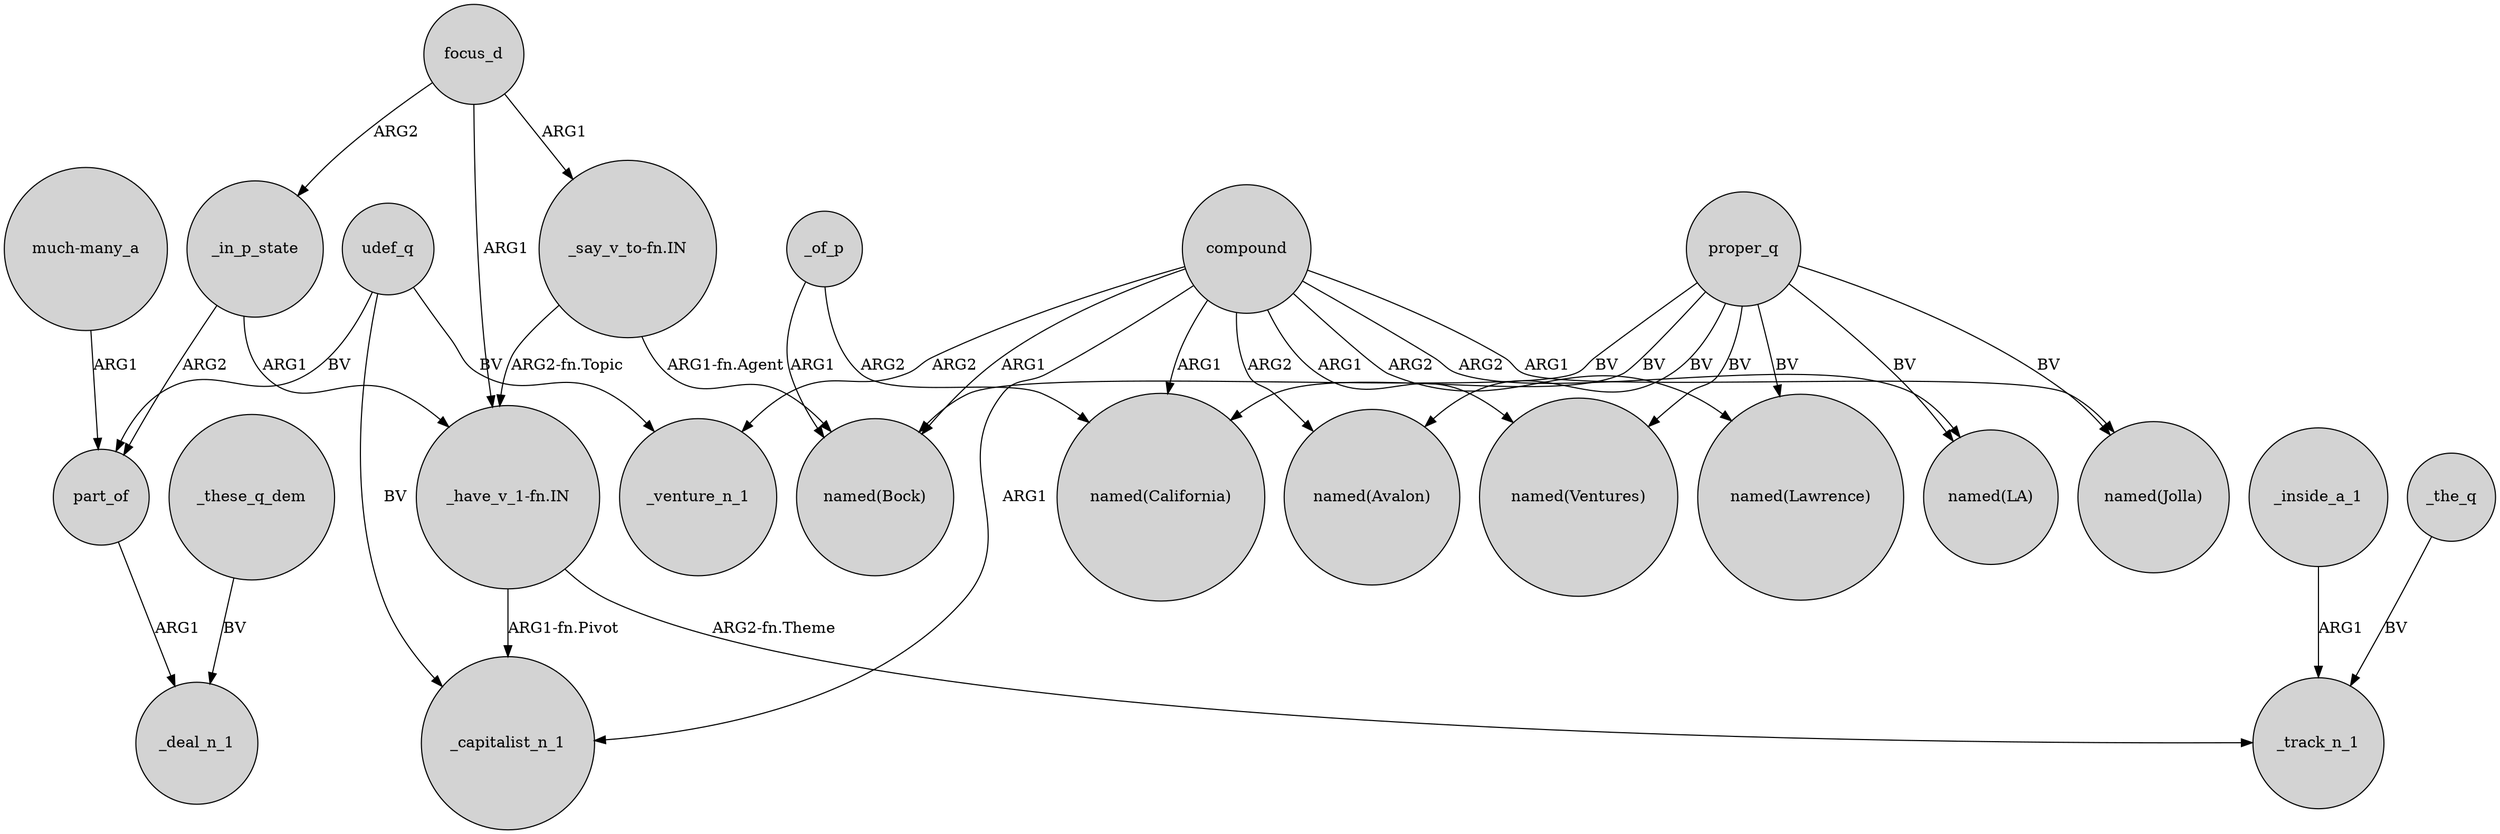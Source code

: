 digraph {
	node [shape=circle style=filled]
	focus_d -> "_have_v_1-fn.IN" [label=ARG1]
	compound -> _venture_n_1 [label=ARG2]
	compound -> "named(Lawrence)" [label=ARG2]
	_of_p -> "named(California)" [label=ARG2]
	proper_q -> "named(Avalon)" [label=BV]
	udef_q -> part_of [label=BV]
	udef_q -> _capitalist_n_1 [label=BV]
	proper_q -> "named(LA)" [label=BV]
	compound -> "named(LA)" [label=ARG2]
	compound -> "named(Avalon)" [label=ARG2]
	"much-many_a" -> part_of [label=ARG1]
	focus_d -> _in_p_state [label=ARG2]
	_in_p_state -> "_have_v_1-fn.IN" [label=ARG1]
	proper_q -> "named(Bock)" [label=BV]
	proper_q -> "named(California)" [label=BV]
	compound -> _capitalist_n_1 [label=ARG1]
	udef_q -> _venture_n_1 [label=BV]
	_the_q -> _track_n_1 [label=BV]
	_these_q_dem -> _deal_n_1 [label=BV]
	compound -> "named(California)" [label=ARG1]
	part_of -> _deal_n_1 [label=ARG1]
	compound -> "named(Jolla)" [label=ARG1]
	compound -> "named(Bock)" [label=ARG1]
	_in_p_state -> part_of [label=ARG2]
	_inside_a_1 -> _track_n_1 [label=ARG1]
	proper_q -> "named(Ventures)" [label=BV]
	"_say_v_to-fn.IN" -> "_have_v_1-fn.IN" [label="ARG2-fn.Topic"]
	"_have_v_1-fn.IN" -> _track_n_1 [label="ARG2-fn.Theme"]
	proper_q -> "named(Lawrence)" [label=BV]
	"_have_v_1-fn.IN" -> _capitalist_n_1 [label="ARG1-fn.Pivot"]
	"_say_v_to-fn.IN" -> "named(Bock)" [label="ARG1-fn.Agent"]
	compound -> "named(Ventures)" [label=ARG1]
	_of_p -> "named(Bock)" [label=ARG1]
	focus_d -> "_say_v_to-fn.IN" [label=ARG1]
	proper_q -> "named(Jolla)" [label=BV]
}
